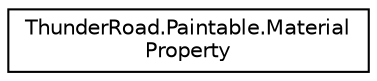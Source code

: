 digraph "Graphical Class Hierarchy"
{
 // LATEX_PDF_SIZE
  edge [fontname="Helvetica",fontsize="10",labelfontname="Helvetica",labelfontsize="10"];
  node [fontname="Helvetica",fontsize="10",shape=record];
  rankdir="LR";
  Node0 [label="ThunderRoad.Paintable.Material\lProperty",height=0.2,width=0.4,color="black", fillcolor="white", style="filled",URL="$class_thunder_road_1_1_paintable_1_1_material_property.html",tooltip="Class MaterialProperty."];
}
